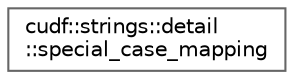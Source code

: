digraph "类继承关系图"
{
 // LATEX_PDF_SIZE
  bgcolor="transparent";
  edge [fontname=Helvetica,fontsize=10,labelfontname=Helvetica,labelfontsize=10];
  node [fontname=Helvetica,fontsize=10,shape=box,height=0.2,width=0.4];
  rankdir="LR";
  Node0 [id="Node000000",label="cudf::strings::detail\l::special_case_mapping",height=0.2,width=0.4,color="grey40", fillcolor="white", style="filled",URL="$structcudf_1_1strings_1_1detail_1_1special__case__mapping.html",tooltip="Case mapping structure for special characters."];
}
